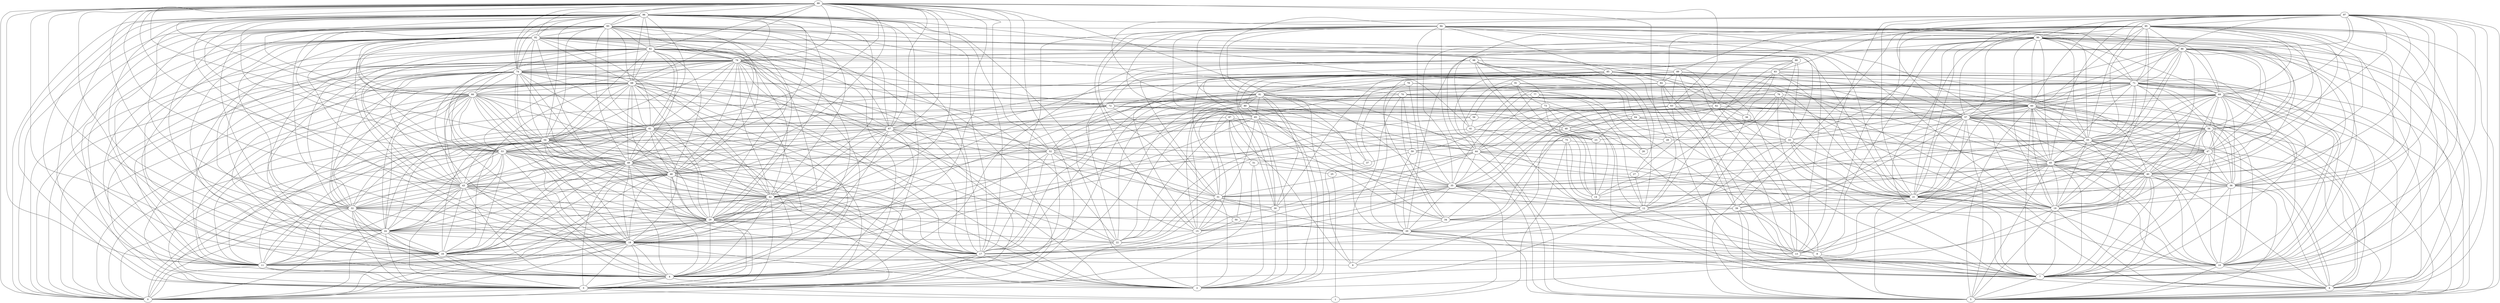 digraph "sensornet-topology" {
label = "";
rankdir="BT";"0"->"3" [arrowhead = "both"] 
"0"->"4" [arrowhead = "both"] 
"0"->"11" [arrowhead = "both"] 
"0"->"16" [arrowhead = "both"] 
"0"->"18" [arrowhead = "both"] 
"0"->"24" [arrowhead = "both"] 
"0"->"29" [arrowhead = "both"] 
"0"->"32" [arrowhead = "both"] 
"0"->"42" [arrowhead = "both"] 
"0"->"43" [arrowhead = "both"] 
"0"->"46" [arrowhead = "both"] 
"0"->"49" [arrowhead = "both"] 
"0"->"53" [arrowhead = "both"] 
"0"->"54" [arrowhead = "both"] 
"0"->"61" [arrowhead = "both"] 
"0"->"66" [arrowhead = "both"] 
"0"->"68" [arrowhead = "both"] 
"0"->"74" [arrowhead = "both"] 
"0"->"79" [arrowhead = "both"] 
"0"->"82" [arrowhead = "both"] 
"0"->"92" [arrowhead = "both"] 
"0"->"93" [arrowhead = "both"] 
"0"->"96" [arrowhead = "both"] 
"0"->"99" [arrowhead = "both"] 
"1"->"3" [arrowhead = "both"] 
"1"->"18" [arrowhead = "both"] 
"1"->"20" [arrowhead = "both"] 
"1"->"25" [arrowhead = "both"] 
"1"->"75" [arrowhead = "both"] 
"2"->"4" [arrowhead = "both"] 
"2"->"12" [arrowhead = "both"] 
"2"->"15" [arrowhead = "both"] 
"2"->"17" [arrowhead = "both"] 
"2"->"18" [arrowhead = "both"] 
"2"->"19" [arrowhead = "both"] 
"2"->"30" [arrowhead = "both"] 
"2"->"31" [arrowhead = "both"] 
"2"->"46" [arrowhead = "both"] 
"2"->"49" [arrowhead = "both"] 
"2"->"51" [arrowhead = "both"] 
"2"->"54" [arrowhead = "both"] 
"2"->"65" [arrowhead = "both"] 
"2"->"67" [arrowhead = "both"] 
"2"->"68" [arrowhead = "both"] 
"2"->"80" [arrowhead = "both"] 
"2"->"81" [arrowhead = "both"] 
"2"->"96" [arrowhead = "both"] 
"2"->"99" [arrowhead = "both"] 
"3"->"4" [arrowhead = "both"] 
"3"->"11" [arrowhead = "both"] 
"3"->"15" [arrowhead = "both"] 
"3"->"16" [arrowhead = "both"] 
"3"->"17" [arrowhead = "both"] 
"3"->"18" [arrowhead = "both"] 
"3"->"24" [arrowhead = "both"] 
"3"->"29" [arrowhead = "both"] 
"3"->"32" [arrowhead = "both"] 
"3"->"40" [arrowhead = "both"] 
"3"->"42" [arrowhead = "both"] 
"3"->"43" [arrowhead = "both"] 
"3"->"46" [arrowhead = "both"] 
"3"->"49" [arrowhead = "both"] 
"3"->"51" [arrowhead = "both"] 
"3"->"54" [arrowhead = "both"] 
"3"->"61" [arrowhead = "both"] 
"3"->"66" [arrowhead = "both"] 
"3"->"68" [arrowhead = "both"] 
"3"->"74" [arrowhead = "both"] 
"3"->"79" [arrowhead = "both"] 
"3"->"82" [arrowhead = "both"] 
"3"->"92" [arrowhead = "both"] 
"3"->"93" [arrowhead = "both"] 
"3"->"96" [arrowhead = "both"] 
"3"->"99" [arrowhead = "both"] 
"4"->"11" [arrowhead = "both"] 
"4"->"16" [arrowhead = "both"] 
"4"->"17" [arrowhead = "both"] 
"4"->"18" [arrowhead = "both"] 
"4"->"24" [arrowhead = "both"] 
"4"->"29" [arrowhead = "both"] 
"4"->"32" [arrowhead = "both"] 
"4"->"35" [arrowhead = "both"] 
"4"->"42" [arrowhead = "both"] 
"4"->"43" [arrowhead = "both"] 
"4"->"46" [arrowhead = "both"] 
"4"->"49" [arrowhead = "both"] 
"4"->"52" [arrowhead = "both"] 
"4"->"53" [arrowhead = "both"] 
"4"->"61" [arrowhead = "both"] 
"4"->"66" [arrowhead = "both"] 
"4"->"67" [arrowhead = "both"] 
"4"->"68" [arrowhead = "both"] 
"4"->"74" [arrowhead = "both"] 
"4"->"77" [arrowhead = "both"] 
"4"->"79" [arrowhead = "both"] 
"4"->"82" [arrowhead = "both"] 
"4"->"92" [arrowhead = "both"] 
"4"->"93" [arrowhead = "both"] 
"4"->"96" [arrowhead = "both"] 
"4"->"98" [arrowhead = "both"] 
"4"->"99" [arrowhead = "both"] 
"5"->"6" [arrowhead = "both"] 
"5"->"7" [arrowhead = "both"] 
"5"->"8" [arrowhead = "both"] 
"5"->"10" [arrowhead = "both"] 
"5"->"19" [arrowhead = "both"] 
"5"->"21" [arrowhead = "both"] 
"5"->"35" [arrowhead = "both"] 
"5"->"36" [arrowhead = "both"] 
"5"->"39" [arrowhead = "both"] 
"5"->"40" [arrowhead = "both"] 
"5"->"44" [arrowhead = "both"] 
"5"->"45" [arrowhead = "both"] 
"5"->"47" [arrowhead = "both"] 
"5"->"56" [arrowhead = "both"] 
"5"->"57" [arrowhead = "both"] 
"5"->"60" [arrowhead = "both"] 
"5"->"69" [arrowhead = "both"] 
"5"->"71" [arrowhead = "both"] 
"5"->"85" [arrowhead = "both"] 
"5"->"86" [arrowhead = "both"] 
"5"->"88" [arrowhead = "both"] 
"5"->"90" [arrowhead = "both"] 
"5"->"94" [arrowhead = "both"] 
"5"->"95" [arrowhead = "both"] 
"5"->"97" [arrowhead = "both"] 
"6"->"7" [arrowhead = "both"] 
"6"->"8" [arrowhead = "both"] 
"6"->"10" [arrowhead = "both"] 
"6"->"19" [arrowhead = "both"] 
"6"->"21" [arrowhead = "both"] 
"6"->"36" [arrowhead = "both"] 
"6"->"40" [arrowhead = "both"] 
"6"->"45" [arrowhead = "both"] 
"6"->"47" [arrowhead = "both"] 
"6"->"55" [arrowhead = "both"] 
"6"->"57" [arrowhead = "both"] 
"6"->"60" [arrowhead = "both"] 
"6"->"69" [arrowhead = "both"] 
"6"->"71" [arrowhead = "both"] 
"6"->"77" [arrowhead = "both"] 
"6"->"86" [arrowhead = "both"] 
"6"->"90" [arrowhead = "both"] 
"6"->"95" [arrowhead = "both"] 
"6"->"97" [arrowhead = "both"] 
"7"->"10" [arrowhead = "both"] 
"7"->"12" [arrowhead = "both"] 
"7"->"13" [arrowhead = "both"] 
"7"->"19" [arrowhead = "both"] 
"7"->"20" [arrowhead = "both"] 
"7"->"21" [arrowhead = "both"] 
"7"->"36" [arrowhead = "both"] 
"7"->"39" [arrowhead = "both"] 
"7"->"40" [arrowhead = "both"] 
"7"->"45" [arrowhead = "both"] 
"7"->"47" [arrowhead = "both"] 
"7"->"55" [arrowhead = "both"] 
"7"->"56" [arrowhead = "both"] 
"7"->"60" [arrowhead = "both"] 
"7"->"62" [arrowhead = "both"] 
"7"->"63" [arrowhead = "both"] 
"7"->"69" [arrowhead = "both"] 
"7"->"70" [arrowhead = "both"] 
"7"->"71" [arrowhead = "both"] 
"7"->"72" [arrowhead = "both"] 
"7"->"76" [arrowhead = "both"] 
"7"->"86" [arrowhead = "both"] 
"7"->"89" [arrowhead = "both"] 
"7"->"90" [arrowhead = "both"] 
"7"->"95" [arrowhead = "both"] 
"7"->"97" [arrowhead = "both"] 
"8"->"22" [arrowhead = "both"] 
"8"->"41" [arrowhead = "both"] 
"8"->"56" [arrowhead = "both"] 
"8"->"68" [arrowhead = "both"] 
"8"->"90" [arrowhead = "both"] 
"8"->"91" [arrowhead = "both"] 
"9"->"16" [arrowhead = "both"] 
"9"->"20" [arrowhead = "both"] 
"9"->"21" [arrowhead = "both"] 
"9"->"37" [arrowhead = "both"] 
"9"->"69" [arrowhead = "both"] 
"9"->"70" [arrowhead = "both"] 
"9"->"87" [arrowhead = "both"] 
"10"->"16" [arrowhead = "both"] 
"10"->"19" [arrowhead = "both"] 
"10"->"20" [arrowhead = "both"] 
"10"->"21" [arrowhead = "both"] 
"10"->"31" [arrowhead = "both"] 
"10"->"33" [arrowhead = "both"] 
"10"->"36" [arrowhead = "both"] 
"10"->"40" [arrowhead = "both"] 
"10"->"45" [arrowhead = "both"] 
"10"->"47" [arrowhead = "both"] 
"10"->"55" [arrowhead = "both"] 
"10"->"56" [arrowhead = "both"] 
"10"->"57" [arrowhead = "both"] 
"10"->"69" [arrowhead = "both"] 
"10"->"70" [arrowhead = "both"] 
"10"->"71" [arrowhead = "both"] 
"10"->"83" [arrowhead = "both"] 
"10"->"86" [arrowhead = "both"] 
"10"->"90" [arrowhead = "both"] 
"10"->"95" [arrowhead = "both"] 
"10"->"97" [arrowhead = "both"] 
"11"->"16" [arrowhead = "both"] 
"11"->"18" [arrowhead = "both"] 
"11"->"22" [arrowhead = "both"] 
"11"->"24" [arrowhead = "both"] 
"11"->"29" [arrowhead = "both"] 
"11"->"32" [arrowhead = "both"] 
"11"->"42" [arrowhead = "both"] 
"11"->"43" [arrowhead = "both"] 
"11"->"46" [arrowhead = "both"] 
"11"->"49" [arrowhead = "both"] 
"11"->"53" [arrowhead = "both"] 
"11"->"54" [arrowhead = "both"] 
"11"->"57" [arrowhead = "both"] 
"11"->"66" [arrowhead = "both"] 
"11"->"68" [arrowhead = "both"] 
"11"->"74" [arrowhead = "both"] 
"11"->"77" [arrowhead = "both"] 
"11"->"79" [arrowhead = "both"] 
"11"->"82" [arrowhead = "both"] 
"11"->"92" [arrowhead = "both"] 
"11"->"93" [arrowhead = "both"] 
"11"->"96" [arrowhead = "both"] 
"11"->"99" [arrowhead = "both"] 
"12"->"21" [arrowhead = "both"] 
"12"->"27" [arrowhead = "both"] 
"12"->"35" [arrowhead = "both"] 
"12"->"38" [arrowhead = "both"] 
"12"->"48" [arrowhead = "both"] 
"12"->"52" [arrowhead = "both"] 
"12"->"57" [arrowhead = "both"] 
"12"->"75" [arrowhead = "both"] 
"12"->"77" [arrowhead = "both"] 
"12"->"85" [arrowhead = "both"] 
"12"->"88" [arrowhead = "both"] 
"12"->"98" [arrowhead = "both"] 
"13"->"18" [arrowhead = "both"] 
"13"->"34" [arrowhead = "both"] 
"13"->"39" [arrowhead = "both"] 
"13"->"45" [arrowhead = "both"] 
"13"->"50" [arrowhead = "both"] 
"13"->"57" [arrowhead = "both"] 
"13"->"66" [arrowhead = "both"] 
"13"->"84" [arrowhead = "both"] 
"13"->"85" [arrowhead = "both"] 
"13"->"89" [arrowhead = "both"] 
"13"->"93" [arrowhead = "both"] 
"13"->"95" [arrowhead = "both"] 
"13"->"97" [arrowhead = "both"] 
"14"->"23" [arrowhead = "both"] 
"14"->"33" [arrowhead = "both"] 
"14"->"36" [arrowhead = "both"] 
"14"->"48" [arrowhead = "both"] 
"14"->"63" [arrowhead = "both"] 
"14"->"73" [arrowhead = "both"] 
"14"->"75" [arrowhead = "both"] 
"14"->"83" [arrowhead = "both"] 
"14"->"98" [arrowhead = "both"] 
"15"->"30" [arrowhead = "both"] 
"15"->"31" [arrowhead = "both"] 
"15"->"34" [arrowhead = "both"] 
"15"->"35" [arrowhead = "both"] 
"15"->"44" [arrowhead = "both"] 
"15"->"52" [arrowhead = "both"] 
"15"->"53" [arrowhead = "both"] 
"15"->"60" [arrowhead = "both"] 
"15"->"80" [arrowhead = "both"] 
"15"->"81" [arrowhead = "both"] 
"15"->"85" [arrowhead = "both"] 
"15"->"94" [arrowhead = "both"] 
"16"->"18" [arrowhead = "both"] 
"16"->"24" [arrowhead = "both"] 
"16"->"29" [arrowhead = "both"] 
"16"->"32" [arrowhead = "both"] 
"16"->"42" [arrowhead = "both"] 
"16"->"43" [arrowhead = "both"] 
"16"->"46" [arrowhead = "both"] 
"16"->"49" [arrowhead = "both"] 
"16"->"53" [arrowhead = "both"] 
"16"->"54" [arrowhead = "both"] 
"16"->"60" [arrowhead = "both"] 
"16"->"61" [arrowhead = "both"] 
"16"->"68" [arrowhead = "both"] 
"16"->"74" [arrowhead = "both"] 
"16"->"79" [arrowhead = "both"] 
"16"->"82" [arrowhead = "both"] 
"16"->"86" [arrowhead = "both"] 
"16"->"92" [arrowhead = "both"] 
"16"->"93" [arrowhead = "both"] 
"16"->"96" [arrowhead = "both"] 
"16"->"99" [arrowhead = "both"] 
"17"->"18" [arrowhead = "both"] 
"17"->"20" [arrowhead = "both"] 
"17"->"29" [arrowhead = "both"] 
"17"->"31" [arrowhead = "both"] 
"17"->"33" [arrowhead = "both"] 
"17"->"42" [arrowhead = "both"] 
"17"->"43" [arrowhead = "both"] 
"17"->"46" [arrowhead = "both"] 
"17"->"49" [arrowhead = "both"] 
"17"->"50" [arrowhead = "both"] 
"17"->"52" [arrowhead = "both"] 
"17"->"54" [arrowhead = "both"] 
"17"->"68" [arrowhead = "both"] 
"17"->"71" [arrowhead = "both"] 
"17"->"79" [arrowhead = "both"] 
"17"->"81" [arrowhead = "both"] 
"17"->"83" [arrowhead = "both"] 
"17"->"92" [arrowhead = "both"] 
"17"->"93" [arrowhead = "both"] 
"17"->"94" [arrowhead = "both"] 
"17"->"96" [arrowhead = "both"] 
"17"->"99" [arrowhead = "both"] 
"18"->"24" [arrowhead = "both"] 
"18"->"29" [arrowhead = "both"] 
"18"->"32" [arrowhead = "both"] 
"18"->"42" [arrowhead = "both"] 
"18"->"43" [arrowhead = "both"] 
"18"->"46" [arrowhead = "both"] 
"18"->"49" [arrowhead = "both"] 
"18"->"52" [arrowhead = "both"] 
"18"->"53" [arrowhead = "both"] 
"18"->"54" [arrowhead = "both"] 
"18"->"61" [arrowhead = "both"] 
"18"->"66" [arrowhead = "both"] 
"18"->"67" [arrowhead = "both"] 
"18"->"73" [arrowhead = "both"] 
"18"->"74" [arrowhead = "both"] 
"18"->"79" [arrowhead = "both"] 
"18"->"82" [arrowhead = "both"] 
"18"->"92" [arrowhead = "both"] 
"18"->"93" [arrowhead = "both"] 
"18"->"96" [arrowhead = "both"] 
"18"->"99" [arrowhead = "both"] 
"19"->"21" [arrowhead = "both"] 
"19"->"33" [arrowhead = "both"] 
"19"->"35" [arrowhead = "both"] 
"19"->"36" [arrowhead = "both"] 
"19"->"40" [arrowhead = "both"] 
"19"->"44" [arrowhead = "both"] 
"19"->"45" [arrowhead = "both"] 
"19"->"47" [arrowhead = "both"] 
"19"->"55" [arrowhead = "both"] 
"19"->"56" [arrowhead = "both"] 
"19"->"57" [arrowhead = "both"] 
"19"->"60" [arrowhead = "both"] 
"19"->"71" [arrowhead = "both"] 
"19"->"76" [arrowhead = "both"] 
"19"->"85" [arrowhead = "both"] 
"19"->"86" [arrowhead = "both"] 
"19"->"90" [arrowhead = "both"] 
"19"->"94" [arrowhead = "both"] 
"19"->"95" [arrowhead = "both"] 
"19"->"97" [arrowhead = "both"] 
"20"->"34" [arrowhead = "both"] 
"20"->"35" [arrowhead = "both"] 
"20"->"43" [arrowhead = "both"] 
"20"->"57" [arrowhead = "both"] 
"20"->"59" [arrowhead = "both"] 
"20"->"60" [arrowhead = "both"] 
"20"->"78" [arrowhead = "both"] 
"20"->"81" [arrowhead = "both"] 
"20"->"84" [arrowhead = "both"] 
"20"->"86" [arrowhead = "both"] 
"21"->"33" [arrowhead = "both"] 
"21"->"35" [arrowhead = "both"] 
"21"->"36" [arrowhead = "both"] 
"21"->"40" [arrowhead = "both"] 
"21"->"44" [arrowhead = "both"] 
"21"->"45" [arrowhead = "both"] 
"21"->"47" [arrowhead = "both"] 
"21"->"55" [arrowhead = "both"] 
"21"->"56" [arrowhead = "both"] 
"21"->"57" [arrowhead = "both"] 
"21"->"59" [arrowhead = "both"] 
"21"->"60" [arrowhead = "both"] 
"21"->"62" [arrowhead = "both"] 
"21"->"69" [arrowhead = "both"] 
"21"->"76" [arrowhead = "both"] 
"21"->"82" [arrowhead = "both"] 
"21"->"83" [arrowhead = "both"] 
"21"->"85" [arrowhead = "both"] 
"21"->"86" [arrowhead = "both"] 
"21"->"90" [arrowhead = "both"] 
"21"->"94" [arrowhead = "both"] 
"21"->"95" [arrowhead = "both"] 
"21"->"97" [arrowhead = "both"] 
"22"->"24" [arrowhead = "both"] 
"22"->"29" [arrowhead = "both"] 
"22"->"31" [arrowhead = "both"] 
"22"->"48" [arrowhead = "both"] 
"22"->"58" [arrowhead = "both"] 
"22"->"61" [arrowhead = "both"] 
"22"->"74" [arrowhead = "both"] 
"22"->"76" [arrowhead = "both"] 
"22"->"79" [arrowhead = "both"] 
"22"->"81" [arrowhead = "both"] 
"22"->"87" [arrowhead = "both"] 
"22"->"98" [arrowhead = "both"] 
"23"->"41" [arrowhead = "both"] 
"23"->"48" [arrowhead = "both"] 
"23"->"64" [arrowhead = "both"] 
"23"->"76" [arrowhead = "both"] 
"23"->"91" [arrowhead = "both"] 
"23"->"98" [arrowhead = "both"] 
"24"->"29" [arrowhead = "both"] 
"24"->"32" [arrowhead = "both"] 
"24"->"41" [arrowhead = "both"] 
"24"->"42" [arrowhead = "both"] 
"24"->"43" [arrowhead = "both"] 
"24"->"46" [arrowhead = "both"] 
"24"->"49" [arrowhead = "both"] 
"24"->"53" [arrowhead = "both"] 
"24"->"54" [arrowhead = "both"] 
"24"->"61" [arrowhead = "both"] 
"24"->"66" [arrowhead = "both"] 
"24"->"68" [arrowhead = "both"] 
"24"->"72" [arrowhead = "both"] 
"24"->"79" [arrowhead = "both"] 
"24"->"82" [arrowhead = "both"] 
"24"->"92" [arrowhead = "both"] 
"24"->"93" [arrowhead = "both"] 
"24"->"96" [arrowhead = "both"] 
"24"->"99" [arrowhead = "both"] 
"25"->"51" [arrowhead = "both"] 
"25"->"78" [arrowhead = "both"] 
"26"->"28" [arrowhead = "both"] 
"26"->"73" [arrowhead = "both"] 
"26"->"78" [arrowhead = "both"] 
"27"->"49" [arrowhead = "both"] 
"27"->"62" [arrowhead = "both"] 
"27"->"92" [arrowhead = "both"] 
"28"->"48" [arrowhead = "both"] 
"28"->"76" [arrowhead = "both"] 
"28"->"99" [arrowhead = "both"] 
"29"->"32" [arrowhead = "both"] 
"29"->"40" [arrowhead = "both"] 
"29"->"42" [arrowhead = "both"] 
"29"->"43" [arrowhead = "both"] 
"29"->"46" [arrowhead = "both"] 
"29"->"49" [arrowhead = "both"] 
"29"->"53" [arrowhead = "both"] 
"29"->"54" [arrowhead = "both"] 
"29"->"61" [arrowhead = "both"] 
"29"->"65" [arrowhead = "both"] 
"29"->"66" [arrowhead = "both"] 
"29"->"67" [arrowhead = "both"] 
"29"->"68" [arrowhead = "both"] 
"29"->"72" [arrowhead = "both"] 
"29"->"74" [arrowhead = "both"] 
"29"->"82" [arrowhead = "both"] 
"29"->"83" [arrowhead = "both"] 
"29"->"92" [arrowhead = "both"] 
"29"->"93" [arrowhead = "both"] 
"29"->"96" [arrowhead = "both"] 
"29"->"99" [arrowhead = "both"] 
"30"->"31" [arrowhead = "both"] 
"30"->"35" [arrowhead = "both"] 
"30"->"44" [arrowhead = "both"] 
"30"->"52" [arrowhead = "both"] 
"30"->"65" [arrowhead = "both"] 
"30"->"81" [arrowhead = "both"] 
"30"->"85" [arrowhead = "both"] 
"30"->"89" [arrowhead = "both"] 
"30"->"94" [arrowhead = "both"] 
"31"->"35" [arrowhead = "both"] 
"31"->"44" [arrowhead = "both"] 
"31"->"47" [arrowhead = "both"] 
"31"->"52" [arrowhead = "both"] 
"31"->"55" [arrowhead = "both"] 
"31"->"65" [arrowhead = "both"] 
"31"->"67" [arrowhead = "both"] 
"31"->"72" [arrowhead = "both"] 
"31"->"80" [arrowhead = "both"] 
"31"->"85" [arrowhead = "both"] 
"31"->"88" [arrowhead = "both"] 
"31"->"94" [arrowhead = "both"] 
"32"->"42" [arrowhead = "both"] 
"32"->"43" [arrowhead = "both"] 
"32"->"45" [arrowhead = "both"] 
"32"->"46" [arrowhead = "both"] 
"32"->"49" [arrowhead = "both"] 
"32"->"53" [arrowhead = "both"] 
"32"->"54" [arrowhead = "both"] 
"32"->"61" [arrowhead = "both"] 
"32"->"66" [arrowhead = "both"] 
"32"->"68" [arrowhead = "both"] 
"32"->"74" [arrowhead = "both"] 
"32"->"79" [arrowhead = "both"] 
"32"->"92" [arrowhead = "both"] 
"32"->"93" [arrowhead = "both"] 
"32"->"96" [arrowhead = "both"] 
"32"->"99" [arrowhead = "both"] 
"33"->"38" [arrowhead = "both"] 
"33"->"60" [arrowhead = "both"] 
"33"->"64" [arrowhead = "both"] 
"33"->"67" [arrowhead = "both"] 
"33"->"71" [arrowhead = "both"] 
"33"->"88" [arrowhead = "both"] 
"33"->"92" [arrowhead = "both"] 
"34"->"39" [arrowhead = "both"] 
"34"->"45" [arrowhead = "both"] 
"34"->"57" [arrowhead = "both"] 
"34"->"63" [arrowhead = "both"] 
"34"->"65" [arrowhead = "both"] 
"34"->"70" [arrowhead = "both"] 
"34"->"87" [arrowhead = "both"] 
"34"->"89" [arrowhead = "both"] 
"35"->"40" [arrowhead = "both"] 
"35"->"44" [arrowhead = "both"] 
"35"->"48" [arrowhead = "both"] 
"35"->"54" [arrowhead = "both"] 
"35"->"55" [arrowhead = "both"] 
"35"->"62" [arrowhead = "both"] 
"35"->"65" [arrowhead = "both"] 
"35"->"69" [arrowhead = "both"] 
"35"->"71" [arrowhead = "both"] 
"35"->"80" [arrowhead = "both"] 
"35"->"81" [arrowhead = "both"] 
"35"->"90" [arrowhead = "both"] 
"35"->"94" [arrowhead = "both"] 
"36"->"40" [arrowhead = "both"] 
"36"->"45" [arrowhead = "both"] 
"36"->"47" [arrowhead = "both"] 
"36"->"55" [arrowhead = "both"] 
"36"->"56" [arrowhead = "both"] 
"36"->"57" [arrowhead = "both"] 
"36"->"60" [arrowhead = "both"] 
"36"->"69" [arrowhead = "both"] 
"36"->"71" [arrowhead = "both"] 
"36"->"90" [arrowhead = "both"] 
"36"->"93" [arrowhead = "both"] 
"36"->"95" [arrowhead = "both"] 
"36"->"97" [arrowhead = "both"] 
"37"->"59" [arrowhead = "both"] 
"37"->"78" [arrowhead = "both"] 
"37"->"80" [arrowhead = "both"] 
"38"->"62" [arrowhead = "both"] 
"38"->"74" [arrowhead = "both"] 
"38"->"83" [arrowhead = "both"] 
"39"->"42" [arrowhead = "both"] 
"39"->"45" [arrowhead = "both"] 
"39"->"57" [arrowhead = "both"] 
"39"->"63" [arrowhead = "both"] 
"39"->"84" [arrowhead = "both"] 
"39"->"95" [arrowhead = "both"] 
"40"->"44" [arrowhead = "both"] 
"40"->"45" [arrowhead = "both"] 
"40"->"47" [arrowhead = "both"] 
"40"->"55" [arrowhead = "both"] 
"40"->"56" [arrowhead = "both"] 
"40"->"57" [arrowhead = "both"] 
"40"->"60" [arrowhead = "both"] 
"40"->"69" [arrowhead = "both"] 
"40"->"71" [arrowhead = "both"] 
"40"->"79" [arrowhead = "both"] 
"40"->"81" [arrowhead = "both"] 
"40"->"85" [arrowhead = "both"] 
"40"->"86" [arrowhead = "both"] 
"40"->"94" [arrowhead = "both"] 
"40"->"95" [arrowhead = "both"] 
"40"->"97" [arrowhead = "both"] 
"41"->"58" [arrowhead = "both"] 
"41"->"73" [arrowhead = "both"] 
"41"->"95" [arrowhead = "both"] 
"41"->"96" [arrowhead = "both"] 
"42"->"43" [arrowhead = "both"] 
"42"->"46" [arrowhead = "both"] 
"42"->"49" [arrowhead = "both"] 
"42"->"53" [arrowhead = "both"] 
"42"->"54" [arrowhead = "both"] 
"42"->"57" [arrowhead = "both"] 
"42"->"61" [arrowhead = "both"] 
"42"->"63" [arrowhead = "both"] 
"42"->"66" [arrowhead = "both"] 
"42"->"67" [arrowhead = "both"] 
"42"->"68" [arrowhead = "both"] 
"42"->"74" [arrowhead = "both"] 
"42"->"79" [arrowhead = "both"] 
"42"->"82" [arrowhead = "both"] 
"42"->"89" [arrowhead = "both"] 
"42"->"93" [arrowhead = "both"] 
"42"->"96" [arrowhead = "both"] 
"42"->"99" [arrowhead = "both"] 
"43"->"46" [arrowhead = "both"] 
"43"->"49" [arrowhead = "both"] 
"43"->"53" [arrowhead = "both"] 
"43"->"54" [arrowhead = "both"] 
"43"->"61" [arrowhead = "both"] 
"43"->"66" [arrowhead = "both"] 
"43"->"67" [arrowhead = "both"] 
"43"->"68" [arrowhead = "both"] 
"43"->"70" [arrowhead = "both"] 
"43"->"74" [arrowhead = "both"] 
"43"->"79" [arrowhead = "both"] 
"43"->"82" [arrowhead = "both"] 
"43"->"92" [arrowhead = "both"] 
"43"->"96" [arrowhead = "both"] 
"43"->"99" [arrowhead = "both"] 
"44"->"55" [arrowhead = "both"] 
"44"->"65" [arrowhead = "both"] 
"44"->"69" [arrowhead = "both"] 
"44"->"71" [arrowhead = "both"] 
"44"->"77" [arrowhead = "both"] 
"44"->"80" [arrowhead = "both"] 
"44"->"81" [arrowhead = "both"] 
"44"->"85" [arrowhead = "both"] 
"44"->"90" [arrowhead = "both"] 
"45"->"47" [arrowhead = "both"] 
"45"->"55" [arrowhead = "both"] 
"45"->"56" [arrowhead = "both"] 
"45"->"57" [arrowhead = "both"] 
"45"->"60" [arrowhead = "both"] 
"45"->"63" [arrowhead = "both"] 
"45"->"69" [arrowhead = "both"] 
"45"->"71" [arrowhead = "both"] 
"45"->"84" [arrowhead = "both"] 
"45"->"86" [arrowhead = "both"] 
"45"->"89" [arrowhead = "both"] 
"45"->"90" [arrowhead = "both"] 
"45"->"94" [arrowhead = "both"] 
"45"->"97" [arrowhead = "both"] 
"46"->"49" [arrowhead = "both"] 
"46"->"52" [arrowhead = "both"] 
"46"->"53" [arrowhead = "both"] 
"46"->"54" [arrowhead = "both"] 
"46"->"61" [arrowhead = "both"] 
"46"->"63" [arrowhead = "both"] 
"46"->"66" [arrowhead = "both"] 
"46"->"67" [arrowhead = "both"] 
"46"->"68" [arrowhead = "both"] 
"46"->"74" [arrowhead = "both"] 
"46"->"79" [arrowhead = "both"] 
"46"->"82" [arrowhead = "both"] 
"46"->"92" [arrowhead = "both"] 
"46"->"93" [arrowhead = "both"] 
"46"->"99" [arrowhead = "both"] 
"47"->"55" [arrowhead = "both"] 
"47"->"56" [arrowhead = "both"] 
"47"->"57" [arrowhead = "both"] 
"47"->"60" [arrowhead = "both"] 
"47"->"64" [arrowhead = "both"] 
"47"->"69" [arrowhead = "both"] 
"47"->"71" [arrowhead = "both"] 
"47"->"75" [arrowhead = "both"] 
"47"->"81" [arrowhead = "both"] 
"47"->"86" [arrowhead = "both"] 
"47"->"90" [arrowhead = "both"] 
"47"->"95" [arrowhead = "both"] 
"48"->"62" [arrowhead = "both"] 
"48"->"64" [arrowhead = "both"] 
"48"->"72" [arrowhead = "both"] 
"48"->"73" [arrowhead = "both"] 
"49"->"52" [arrowhead = "both"] 
"49"->"53" [arrowhead = "both"] 
"49"->"54" [arrowhead = "both"] 
"49"->"61" [arrowhead = "both"] 
"49"->"66" [arrowhead = "both"] 
"49"->"67" [arrowhead = "both"] 
"49"->"68" [arrowhead = "both"] 
"49"->"70" [arrowhead = "both"] 
"49"->"74" [arrowhead = "both"] 
"49"->"79" [arrowhead = "both"] 
"49"->"82" [arrowhead = "both"] 
"49"->"92" [arrowhead = "both"] 
"49"->"93" [arrowhead = "both"] 
"49"->"96" [arrowhead = "both"] 
"50"->"66" [arrowhead = "both"] 
"50"->"87" [arrowhead = "both"] 
"51"->"53" [arrowhead = "both"] 
"51"->"75" [arrowhead = "both"] 
"51"->"87" [arrowhead = "both"] 
"52"->"54" [arrowhead = "both"] 
"52"->"62" [arrowhead = "both"] 
"52"->"65" [arrowhead = "both"] 
"52"->"67" [arrowhead = "both"] 
"52"->"68" [arrowhead = "both"] 
"52"->"80" [arrowhead = "both"] 
"52"->"81" [arrowhead = "both"] 
"52"->"96" [arrowhead = "both"] 
"52"->"99" [arrowhead = "both"] 
"53"->"54" [arrowhead = "both"] 
"53"->"55" [arrowhead = "both"] 
"53"->"61" [arrowhead = "both"] 
"53"->"65" [arrowhead = "both"] 
"53"->"66" [arrowhead = "both"] 
"53"->"68" [arrowhead = "both"] 
"53"->"74" [arrowhead = "both"] 
"53"->"79" [arrowhead = "both"] 
"53"->"82" [arrowhead = "both"] 
"53"->"92" [arrowhead = "both"] 
"53"->"93" [arrowhead = "both"] 
"53"->"96" [arrowhead = "both"] 
"53"->"99" [arrowhead = "both"] 
"54"->"61" [arrowhead = "both"] 
"54"->"66" [arrowhead = "both"] 
"54"->"67" [arrowhead = "both"] 
"54"->"68" [arrowhead = "both"] 
"54"->"74" [arrowhead = "both"] 
"54"->"79" [arrowhead = "both"] 
"54"->"82" [arrowhead = "both"] 
"54"->"85" [arrowhead = "both"] 
"54"->"92" [arrowhead = "both"] 
"54"->"93" [arrowhead = "both"] 
"54"->"96" [arrowhead = "both"] 
"54"->"99" [arrowhead = "both"] 
"55"->"56" [arrowhead = "both"] 
"55"->"57" [arrowhead = "both"] 
"55"->"60" [arrowhead = "both"] 
"55"->"69" [arrowhead = "both"] 
"55"->"71" [arrowhead = "both"] 
"55"->"85" [arrowhead = "both"] 
"55"->"86" [arrowhead = "both"] 
"55"->"90" [arrowhead = "both"] 
"55"->"94" [arrowhead = "both"] 
"55"->"95" [arrowhead = "both"] 
"55"->"97" [arrowhead = "both"] 
"56"->"57" [arrowhead = "both"] 
"56"->"58" [arrowhead = "both"] 
"56"->"60" [arrowhead = "both"] 
"56"->"69" [arrowhead = "both"] 
"56"->"71" [arrowhead = "both"] 
"56"->"86" [arrowhead = "both"] 
"56"->"90" [arrowhead = "both"] 
"56"->"95" [arrowhead = "both"] 
"56"->"97" [arrowhead = "both"] 
"57"->"60" [arrowhead = "both"] 
"57"->"62" [arrowhead = "both"] 
"57"->"63" [arrowhead = "both"] 
"57"->"68" [arrowhead = "both"] 
"57"->"69" [arrowhead = "both"] 
"57"->"70" [arrowhead = "both"] 
"57"->"71" [arrowhead = "both"] 
"57"->"86" [arrowhead = "both"] 
"57"->"89" [arrowhead = "both"] 
"57"->"90" [arrowhead = "both"] 
"57"->"95" [arrowhead = "both"] 
"57"->"97" [arrowhead = "both"] 
"58"->"72" [arrowhead = "both"] 
"58"->"91" [arrowhead = "both"] 
"59"->"70" [arrowhead = "both"] 
"59"->"71" [arrowhead = "both"] 
"59"->"75" [arrowhead = "both"] 
"59"->"87" [arrowhead = "both"] 
"60"->"66" [arrowhead = "both"] 
"60"->"69" [arrowhead = "both"] 
"60"->"70" [arrowhead = "both"] 
"60"->"71" [arrowhead = "both"] 
"60"->"76" [arrowhead = "both"] 
"60"->"83" [arrowhead = "both"] 
"60"->"86" [arrowhead = "both"] 
"60"->"90" [arrowhead = "both"] 
"60"->"91" [arrowhead = "both"] 
"60"->"95" [arrowhead = "both"] 
"60"->"97" [arrowhead = "both"] 
"61"->"65" [arrowhead = "both"] 
"61"->"66" [arrowhead = "both"] 
"61"->"68" [arrowhead = "both"] 
"61"->"72" [arrowhead = "both"] 
"61"->"74" [arrowhead = "both"] 
"61"->"79" [arrowhead = "both"] 
"61"->"82" [arrowhead = "both"] 
"61"->"87" [arrowhead = "both"] 
"61"->"92" [arrowhead = "both"] 
"61"->"93" [arrowhead = "both"] 
"61"->"96" [arrowhead = "both"] 
"61"->"99" [arrowhead = "both"] 
"62"->"71" [arrowhead = "both"] 
"62"->"77" [arrowhead = "both"] 
"62"->"85" [arrowhead = "both"] 
"62"->"88" [arrowhead = "both"] 
"62"->"98" [arrowhead = "both"] 
"63"->"84" [arrowhead = "both"] 
"63"->"89" [arrowhead = "both"] 
"63"->"95" [arrowhead = "both"] 
"63"->"99" [arrowhead = "both"] 
"64"->"73" [arrowhead = "both"] 
"64"->"83" [arrowhead = "both"] 
"64"->"98" [arrowhead = "both"] 
"65"->"80" [arrowhead = "both"] 
"65"->"81" [arrowhead = "both"] 
"65"->"84" [arrowhead = "both"] 
"65"->"85" [arrowhead = "both"] 
"65"->"88" [arrowhead = "both"] 
"65"->"94" [arrowhead = "both"] 
"66"->"68" [arrowhead = "both"] 
"66"->"74" [arrowhead = "both"] 
"66"->"79" [arrowhead = "both"] 
"66"->"82" [arrowhead = "both"] 
"66"->"92" [arrowhead = "both"] 
"66"->"93" [arrowhead = "both"] 
"66"->"96" [arrowhead = "both"] 
"66"->"99" [arrowhead = "both"] 
"67"->"68" [arrowhead = "both"] 
"67"->"79" [arrowhead = "both"] 
"67"->"81" [arrowhead = "both"] 
"67"->"83" [arrowhead = "both"] 
"67"->"92" [arrowhead = "both"] 
"67"->"93" [arrowhead = "both"] 
"67"->"96" [arrowhead = "both"] 
"67"->"99" [arrowhead = "both"] 
"68"->"74" [arrowhead = "both"] 
"68"->"79" [arrowhead = "both"] 
"68"->"82" [arrowhead = "both"] 
"68"->"92" [arrowhead = "both"] 
"68"->"93" [arrowhead = "both"] 
"68"->"96" [arrowhead = "both"] 
"68"->"99" [arrowhead = "both"] 
"69"->"71" [arrowhead = "both"] 
"69"->"85" [arrowhead = "both"] 
"69"->"86" [arrowhead = "both"] 
"69"->"90" [arrowhead = "both"] 
"69"->"94" [arrowhead = "both"] 
"69"->"95" [arrowhead = "both"] 
"69"->"97" [arrowhead = "both"] 
"70"->"84" [arrowhead = "both"] 
"70"->"93" [arrowhead = "both"] 
"71"->"83" [arrowhead = "both"] 
"71"->"85" [arrowhead = "both"] 
"71"->"86" [arrowhead = "both"] 
"71"->"90" [arrowhead = "both"] 
"71"->"94" [arrowhead = "both"] 
"71"->"95" [arrowhead = "both"] 
"71"->"97" [arrowhead = "both"] 
"72"->"74" [arrowhead = "both"] 
"72"->"79" [arrowhead = "both"] 
"72"->"81" [arrowhead = "both"] 
"72"->"98" [arrowhead = "both"] 
"73"->"91" [arrowhead = "both"] 
"73"->"98" [arrowhead = "both"] 
"74"->"79" [arrowhead = "both"] 
"74"->"82" [arrowhead = "both"] 
"74"->"92" [arrowhead = "both"] 
"74"->"93" [arrowhead = "both"] 
"74"->"96" [arrowhead = "both"] 
"74"->"98" [arrowhead = "both"] 
"74"->"99" [arrowhead = "both"] 
"76"->"78" [arrowhead = "both"] 
"79"->"82" [arrowhead = "both"] 
"79"->"86" [arrowhead = "both"] 
"79"->"90" [arrowhead = "both"] 
"79"->"92" [arrowhead = "both"] 
"79"->"93" [arrowhead = "both"] 
"79"->"96" [arrowhead = "both"] 
"79"->"99" [arrowhead = "both"] 
"80"->"81" [arrowhead = "both"] 
"80"->"85" [arrowhead = "both"] 
"80"->"94" [arrowhead = "both"] 
"80"->"97" [arrowhead = "both"] 
"81"->"85" [arrowhead = "both"] 
"81"->"91" [arrowhead = "both"] 
"81"->"94" [arrowhead = "both"] 
"81"->"97" [arrowhead = "both"] 
"82"->"92" [arrowhead = "both"] 
"82"->"93" [arrowhead = "both"] 
"82"->"96" [arrowhead = "both"] 
"82"->"99" [arrowhead = "both"] 
"83"->"88" [arrowhead = "both"] 
"83"->"95" [arrowhead = "both"] 
"84"->"89" [arrowhead = "both"] 
"84"->"93" [arrowhead = "both"] 
"84"->"95" [arrowhead = "both"] 
"85"->"90" [arrowhead = "both"] 
"85"->"94" [arrowhead = "both"] 
"86"->"90" [arrowhead = "both"] 
"86"->"95" [arrowhead = "both"] 
"86"->"97" [arrowhead = "both"] 
"89"->"92" [arrowhead = "both"] 
"89"->"95" [arrowhead = "both"] 
"90"->"94" [arrowhead = "both"] 
"90"->"95" [arrowhead = "both"] 
"90"->"97" [arrowhead = "both"] 
"92"->"93" [arrowhead = "both"] 
"92"->"96" [arrowhead = "both"] 
"92"->"99" [arrowhead = "both"] 
"93"->"96" [arrowhead = "both"] 
"93"->"99" [arrowhead = "both"] 
"94"->"96" [arrowhead = "both"] 
"95"->"97" [arrowhead = "both"] 
"96"->"99" [arrowhead = "both"] 
}